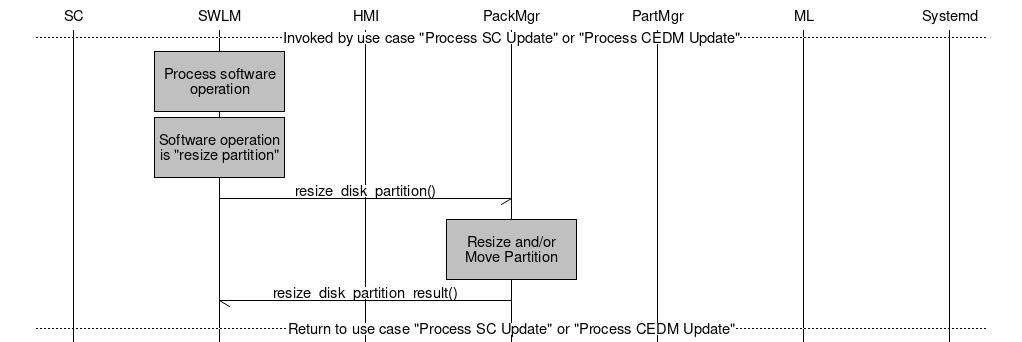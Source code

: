 #
#
# Sequence diagram description
#
# The sequence diagram description below is translated to
# a PNG image by mscgen (http://www.mcternan.me.uk/mscgen/)
# 
# Recompile updated diagrams to a png image with:
#  
#   mscgen -T png swm.msc
#

msc {
  width="1024";
  "SC",  "SWLM", "HMI", "PackMgr", "PartMgr", "ML", "Systemd";
  --- [ label="Invoked by use case \"Process SC Update\" or \"Process CEDM Update\""];
  "SWLM" box "SWLM" [ textbgcolour="silver", label = "\nProcess software operation\n" ];
  "SWLM" box "SWLM" [ textbgcolour="silver", label = "\nSoftware operation is \"resize partition\"\n" ];
  "SWLM" -> "PackMgr" [ label = "resize_disk_partition()" ];
  "PackMgr" box "PackMgr" [ textbgcolour="silver", label = "\nResize and/or Move Partition\n" ];
  "PackMgr" -> "SWLM" [ label = "resize_disk_partition_result()" ];
  --- [ label = "Return to use case \"Process SC Update\" or \"Process CEDM Update\""];
}
